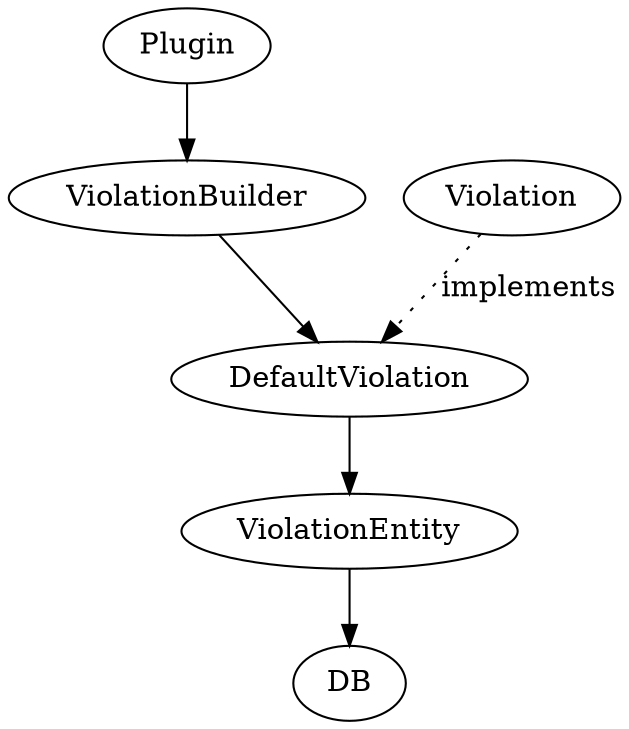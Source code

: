 digraph{
  Plugin -> ViolationBuilder;
  ViolationBuilder -> DefaultViolation;
  Violation -> DefaultViolation [label="implements", style="dotted"];
  DefaultViolation -> ViolationEntity;
  ViolationEntity -> DB;
}